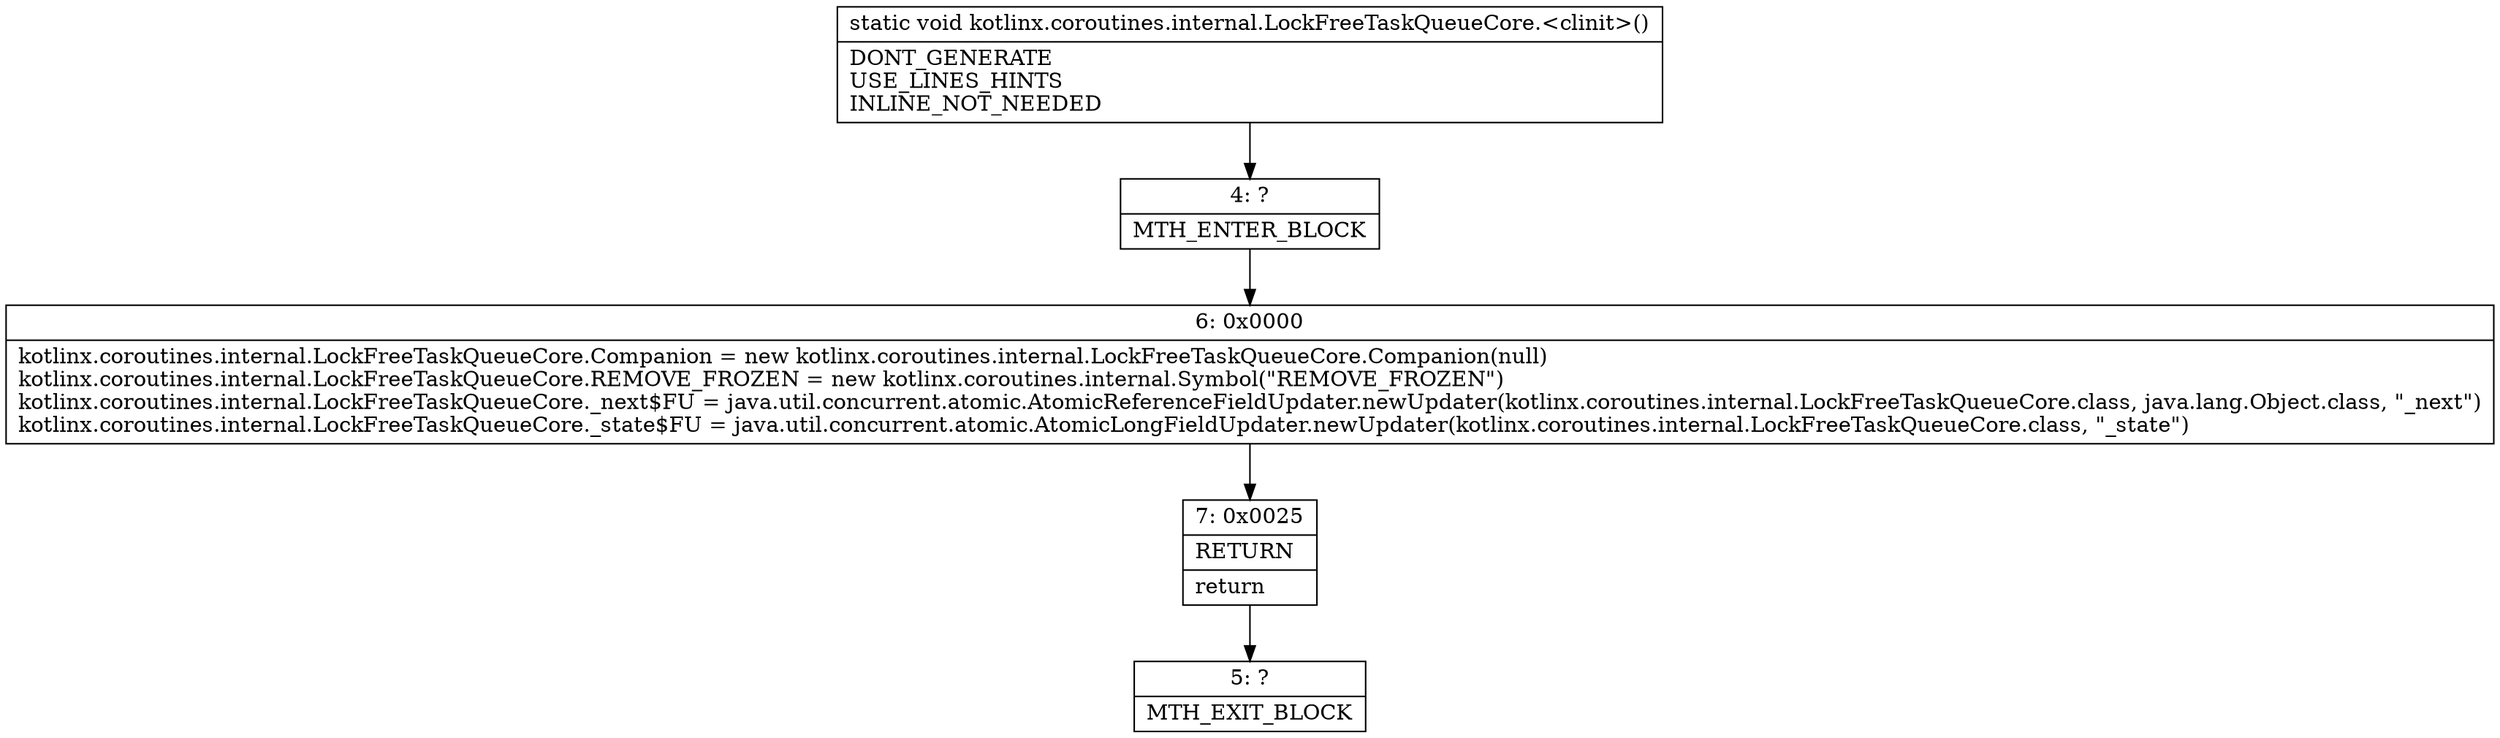 digraph "CFG forkotlinx.coroutines.internal.LockFreeTaskQueueCore.\<clinit\>()V" {
Node_4 [shape=record,label="{4\:\ ?|MTH_ENTER_BLOCK\l}"];
Node_6 [shape=record,label="{6\:\ 0x0000|kotlinx.coroutines.internal.LockFreeTaskQueueCore.Companion = new kotlinx.coroutines.internal.LockFreeTaskQueueCore.Companion(null)\lkotlinx.coroutines.internal.LockFreeTaskQueueCore.REMOVE_FROZEN = new kotlinx.coroutines.internal.Symbol(\"REMOVE_FROZEN\")\lkotlinx.coroutines.internal.LockFreeTaskQueueCore._next$FU = java.util.concurrent.atomic.AtomicReferenceFieldUpdater.newUpdater(kotlinx.coroutines.internal.LockFreeTaskQueueCore.class, java.lang.Object.class, \"_next\")\lkotlinx.coroutines.internal.LockFreeTaskQueueCore._state$FU = java.util.concurrent.atomic.AtomicLongFieldUpdater.newUpdater(kotlinx.coroutines.internal.LockFreeTaskQueueCore.class, \"_state\")\l}"];
Node_7 [shape=record,label="{7\:\ 0x0025|RETURN\l|return\l}"];
Node_5 [shape=record,label="{5\:\ ?|MTH_EXIT_BLOCK\l}"];
MethodNode[shape=record,label="{static void kotlinx.coroutines.internal.LockFreeTaskQueueCore.\<clinit\>()  | DONT_GENERATE\lUSE_LINES_HINTS\lINLINE_NOT_NEEDED\l}"];
MethodNode -> Node_4;Node_4 -> Node_6;
Node_6 -> Node_7;
Node_7 -> Node_5;
}

